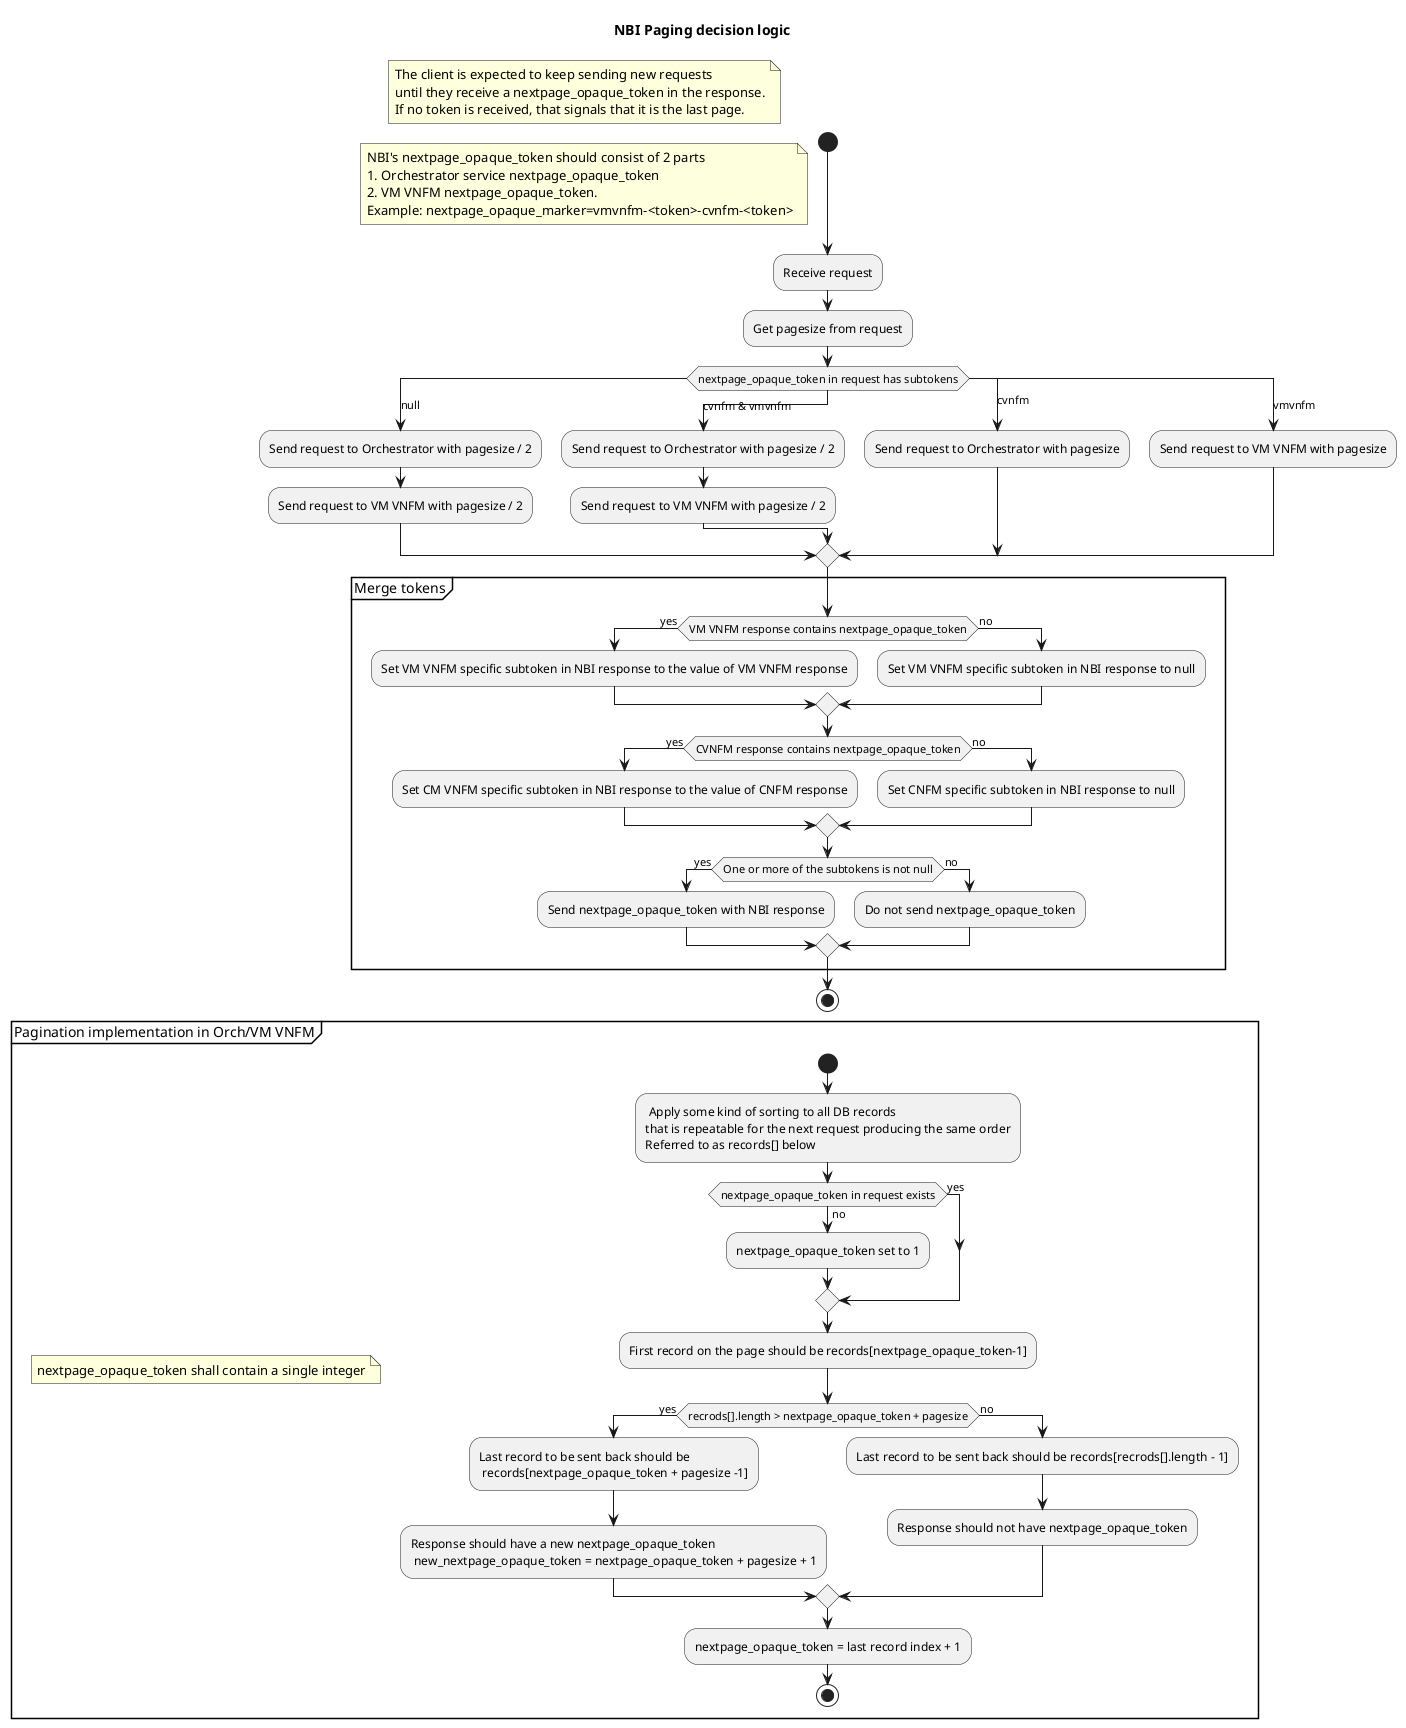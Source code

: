 @startuml

title NBI Paging decision logic

start

note
The client is expected to keep sending new requests
until they receive a nextpage_opaque_token in the response.
If no token is received, that signals that it is the last page.
endnote

note
NBI's nextpage_opaque_token should consist of 2 parts
1. Orchestrator service nextpage_opaque_token
2. VM VNFM nextpage_opaque_token.
Example: nextpage_opaque_marker=vmvnfm-<token>-cvnfm-<token>
endnote

:Receive request;
:Get pagesize from request;
switch (nextpage_opaque_token in request has subtokens)
case (null)

  :Send request to Orchestrator with pagesize / 2;
  :Send request to VM VNFM with pagesize / 2;
case (cvnfm & vmvnfm)
  :Send request to Orchestrator with pagesize / 2;
  :Send request to VM VNFM with pagesize / 2;
case (cvnfm)
  :Send request to Orchestrator with pagesize;
case (vmvnfm)
  :Send request to VM VNFM with pagesize;
endswitch

partition "Merge tokens" {
  if (VM VNFM response contains nextpage_opaque_token) then (yes)
  :Set VM VNFM specific subtoken in NBI response to the value of VM VNFM response;
  else (no)
  :Set VM VNFM specific subtoken in NBI response to null;
  endif
  if (CVNFM response contains nextpage_opaque_token) then (yes)
  :Set CM VNFM specific subtoken in NBI response to the value of CNFM response;
  else (no)
  :Set CNFM specific subtoken in NBI response to null;
  endif
  if (One or more of the subtokens is not null) then (yes)
  :Send nextpage_opaque_token with NBI response;
  else (no)
  :Do not send nextpage_opaque_token;
  endif
}
stop

partition "Pagination implementation in Orch/VM VNFM" {
note
nextpage_opaque_token shall contain a single integer
endnote
start
: Apply some kind of sorting to all DB records
that is repeatable for the next request producing the same order
Referred to as records[] below;
if (nextpage_opaque_token in request exists) then (no)
:nextpage_opaque_token set to 1;
else (yes)
endif
:First record on the page should be records[nextpage_opaque_token-1];
if (recrods[].length > nextpage_opaque_token + pagesize) then (yes)
:Last record to be sent back should be
 records[nextpage_opaque_token + pagesize -1];
:Response should have a new nextpage_opaque_token
 new_nextpage_opaque_token = nextpage_opaque_token + pagesize + 1;
else (no)
:Last record to be sent back should be records[recrods[].length - 1];
:Response should not have nextpage_opaque_token;
endif

:nextpage_opaque_token = last record index + 1;
stop
}

@enduml